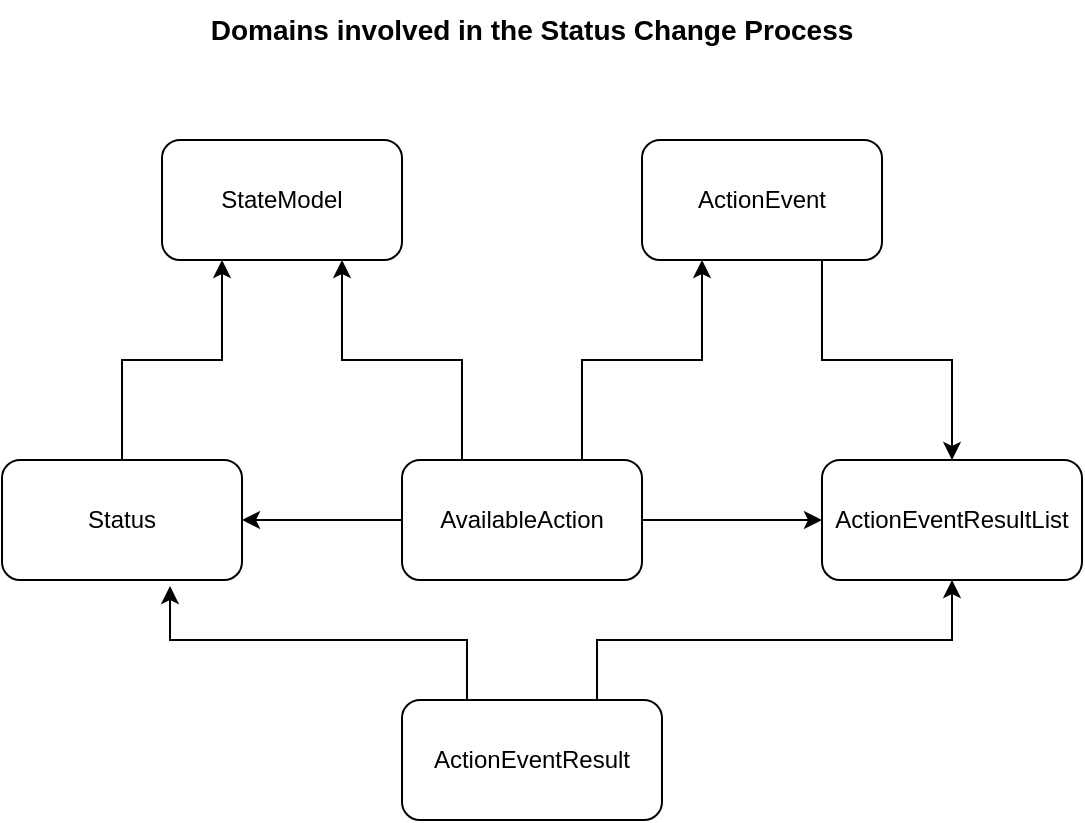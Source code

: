 <mxfile version="19.0.2" type="device"><diagram id="gV_GIdKUKbbQq0kPAH81" name="Page-1"><mxGraphModel dx="1102" dy="857" grid="1" gridSize="10" guides="1" tooltips="1" connect="1" arrows="1" fold="1" page="1" pageScale="1" pageWidth="850" pageHeight="1100" math="0" shadow="0"><root><mxCell id="0"/><mxCell id="1" parent="0"/><mxCell id="Ve5IslS_dmMGO7tbepop-1" value="StateModel" style="rounded=1;whiteSpace=wrap;html=1;" parent="1" vertex="1"><mxGeometry x="260" y="100" width="120" height="60" as="geometry"/></mxCell><mxCell id="GCMgNN6SySbp-9KwpjaD-3" style="edgeStyle=orthogonalEdgeStyle;rounded=0;orthogonalLoop=1;jettySize=auto;html=1;entryX=0.25;entryY=1;entryDx=0;entryDy=0;" edge="1" parent="1" source="Ve5IslS_dmMGO7tbepop-2" target="Ve5IslS_dmMGO7tbepop-1"><mxGeometry relative="1" as="geometry"/></mxCell><mxCell id="Ve5IslS_dmMGO7tbepop-2" value="Status" style="rounded=1;whiteSpace=wrap;html=1;" parent="1" vertex="1"><mxGeometry x="180" y="260" width="120" height="60" as="geometry"/></mxCell><mxCell id="Ve5IslS_dmMGO7tbepop-19" style="edgeStyle=orthogonalEdgeStyle;rounded=0;orthogonalLoop=1;jettySize=auto;html=1;exitX=0.75;exitY=1;exitDx=0;exitDy=0;entryX=0.5;entryY=0;entryDx=0;entryDy=0;" parent="1" source="Ve5IslS_dmMGO7tbepop-3" target="Ve5IslS_dmMGO7tbepop-4" edge="1"><mxGeometry relative="1" as="geometry"/></mxCell><mxCell id="Ve5IslS_dmMGO7tbepop-3" value="ActionEvent" style="rounded=1;whiteSpace=wrap;html=1;" parent="1" vertex="1"><mxGeometry x="500" y="100" width="120" height="60" as="geometry"/></mxCell><mxCell id="Ve5IslS_dmMGO7tbepop-4" value="ActionEventResultList" style="rounded=1;whiteSpace=wrap;html=1;" parent="1" vertex="1"><mxGeometry x="590" y="260" width="130" height="60" as="geometry"/></mxCell><mxCell id="Ve5IslS_dmMGO7tbepop-16" style="edgeStyle=orthogonalEdgeStyle;rounded=0;orthogonalLoop=1;jettySize=auto;html=1;exitX=1;exitY=0.5;exitDx=0;exitDy=0;entryX=0;entryY=0.5;entryDx=0;entryDy=0;" parent="1" source="Ve5IslS_dmMGO7tbepop-5" target="Ve5IslS_dmMGO7tbepop-4" edge="1"><mxGeometry relative="1" as="geometry"/></mxCell><mxCell id="GCMgNN6SySbp-9KwpjaD-1" style="edgeStyle=orthogonalEdgeStyle;rounded=0;orthogonalLoop=1;jettySize=auto;html=1;exitX=0;exitY=0.5;exitDx=0;exitDy=0;entryX=1;entryY=0.5;entryDx=0;entryDy=0;" edge="1" parent="1" source="Ve5IslS_dmMGO7tbepop-5" target="Ve5IslS_dmMGO7tbepop-2"><mxGeometry relative="1" as="geometry"/></mxCell><mxCell id="GCMgNN6SySbp-9KwpjaD-2" style="edgeStyle=orthogonalEdgeStyle;rounded=0;orthogonalLoop=1;jettySize=auto;html=1;exitX=0.25;exitY=0;exitDx=0;exitDy=0;entryX=0.75;entryY=1;entryDx=0;entryDy=0;" edge="1" parent="1" source="Ve5IslS_dmMGO7tbepop-5" target="Ve5IslS_dmMGO7tbepop-1"><mxGeometry relative="1" as="geometry"/></mxCell><mxCell id="GCMgNN6SySbp-9KwpjaD-4" style="edgeStyle=orthogonalEdgeStyle;rounded=0;orthogonalLoop=1;jettySize=auto;html=1;exitX=0.75;exitY=0;exitDx=0;exitDy=0;entryX=0.25;entryY=1;entryDx=0;entryDy=0;" edge="1" parent="1" source="Ve5IslS_dmMGO7tbepop-5" target="Ve5IslS_dmMGO7tbepop-3"><mxGeometry relative="1" as="geometry"/></mxCell><mxCell id="Ve5IslS_dmMGO7tbepop-5" value="AvailableAction" style="rounded=1;whiteSpace=wrap;html=1;" parent="1" vertex="1"><mxGeometry x="380" y="260" width="120" height="60" as="geometry"/></mxCell><mxCell id="Ve5IslS_dmMGO7tbepop-22" style="edgeStyle=orthogonalEdgeStyle;rounded=0;orthogonalLoop=1;jettySize=auto;html=1;exitX=0.25;exitY=0;exitDx=0;exitDy=0;entryX=0.7;entryY=1.05;entryDx=0;entryDy=0;entryPerimeter=0;" parent="1" source="Ve5IslS_dmMGO7tbepop-6" target="Ve5IslS_dmMGO7tbepop-2" edge="1"><mxGeometry relative="1" as="geometry"/></mxCell><mxCell id="GCMgNN6SySbp-9KwpjaD-5" style="edgeStyle=orthogonalEdgeStyle;rounded=0;orthogonalLoop=1;jettySize=auto;html=1;exitX=0.75;exitY=0;exitDx=0;exitDy=0;entryX=0.5;entryY=1;entryDx=0;entryDy=0;" edge="1" parent="1" source="Ve5IslS_dmMGO7tbepop-6" target="Ve5IslS_dmMGO7tbepop-4"><mxGeometry relative="1" as="geometry"/></mxCell><mxCell id="Ve5IslS_dmMGO7tbepop-6" value="ActionEventResult" style="rounded=1;whiteSpace=wrap;html=1;" parent="1" vertex="1"><mxGeometry x="380" y="380" width="130" height="60" as="geometry"/></mxCell><mxCell id="Ve5IslS_dmMGO7tbepop-23" value="Domains involved in the Status Change Process" style="text;html=1;strokeColor=none;fillColor=none;align=center;verticalAlign=middle;whiteSpace=wrap;rounded=0;fontStyle=1;fontSize=14;" parent="1" vertex="1"><mxGeometry x="265" y="30" width="360" height="30" as="geometry"/></mxCell></root></mxGraphModel></diagram></mxfile>